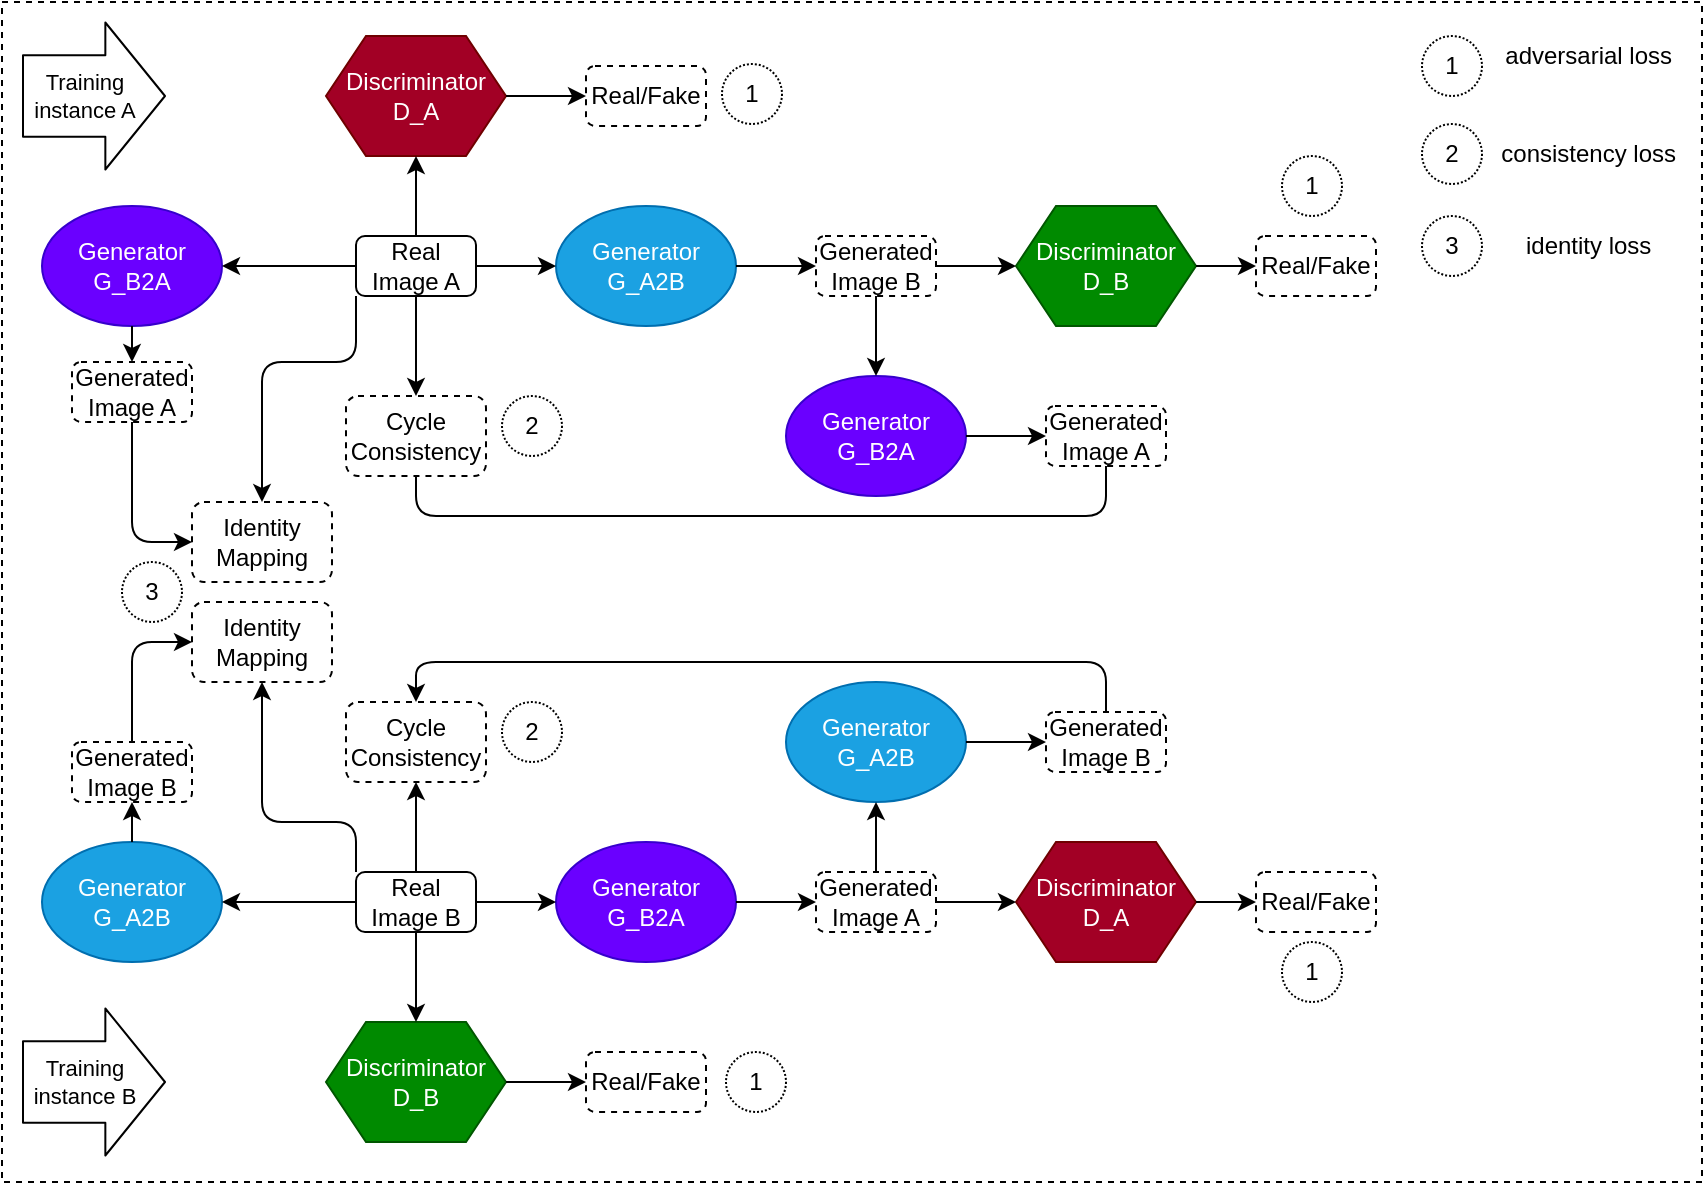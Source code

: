 <mxfile>
    <diagram id="FXy26Qd-a8p3CM-_6o5v" name="Page-1">
        <mxGraphModel dx="1888" dy="761" grid="1" gridSize="10" guides="1" tooltips="1" connect="1" arrows="1" fold="1" page="1" pageScale="1" pageWidth="850" pageHeight="1100" math="0" shadow="0">
            <root>
                <mxCell id="0"/>
                <mxCell id="1" parent="0"/>
                <mxCell id="68" value="" style="rounded=0;whiteSpace=wrap;html=1;dashed=1;" vertex="1" parent="1">
                    <mxGeometry x="-50" y="40" width="850" height="590" as="geometry"/>
                </mxCell>
                <mxCell id="63" value="" style="group" vertex="1" connectable="0" parent="1">
                    <mxGeometry x="112" y="90" width="625" height="520" as="geometry"/>
                </mxCell>
                <mxCell id="2" value="Real Image A" style="rounded=1;whiteSpace=wrap;html=1;" parent="63" vertex="1">
                    <mxGeometry x="15" y="67" width="60" height="30" as="geometry"/>
                </mxCell>
                <mxCell id="3" value="Real Image B" style="rounded=1;whiteSpace=wrap;html=1;" parent="63" vertex="1">
                    <mxGeometry x="15" y="385" width="60" height="30" as="geometry"/>
                </mxCell>
                <mxCell id="4" value="Generator G_A2B" style="ellipse;whiteSpace=wrap;html=1;fillColor=#1ba1e2;strokeColor=#006EAF;fontColor=#ffffff;" vertex="1" parent="63">
                    <mxGeometry x="115" y="52" width="90" height="60" as="geometry"/>
                </mxCell>
                <mxCell id="5" value="" style="endArrow=classic;html=1;exitX=1;exitY=0.5;exitDx=0;exitDy=0;entryX=0;entryY=0.5;entryDx=0;entryDy=0;" edge="1" parent="63" source="2" target="4">
                    <mxGeometry width="50" height="50" relative="1" as="geometry">
                        <mxPoint x="355" y="197" as="sourcePoint"/>
                        <mxPoint x="405" y="147" as="targetPoint"/>
                    </mxGeometry>
                </mxCell>
                <mxCell id="8" value="Discriminator D_B" style="shape=hexagon;perimeter=hexagonPerimeter2;whiteSpace=wrap;html=1;fixedSize=1;fillColor=#008a00;strokeColor=#005700;fontColor=#ffffff;" vertex="1" parent="63">
                    <mxGeometry x="345" y="52" width="90" height="60" as="geometry"/>
                </mxCell>
                <mxCell id="9" value="" style="endArrow=classic;html=1;exitX=1;exitY=0.5;exitDx=0;exitDy=0;entryX=0;entryY=0.5;entryDx=0;entryDy=0;" edge="1" parent="63" source="4" target="10">
                    <mxGeometry width="50" height="50" relative="1" as="geometry">
                        <mxPoint x="85" y="92" as="sourcePoint"/>
                        <mxPoint x="125" y="92" as="targetPoint"/>
                    </mxGeometry>
                </mxCell>
                <mxCell id="10" value="Generated Image B" style="rounded=1;whiteSpace=wrap;html=1;dashed=1;" vertex="1" parent="63">
                    <mxGeometry x="245" y="67" width="60" height="30" as="geometry"/>
                </mxCell>
                <mxCell id="13" value="" style="endArrow=classic;html=1;exitX=1;exitY=0.5;exitDx=0;exitDy=0;entryX=0;entryY=0.5;entryDx=0;entryDy=0;" edge="1" parent="63" source="10" target="8">
                    <mxGeometry width="50" height="50" relative="1" as="geometry">
                        <mxPoint x="215" y="92" as="sourcePoint"/>
                        <mxPoint x="255" y="92" as="targetPoint"/>
                    </mxGeometry>
                </mxCell>
                <mxCell id="14" value="Real/Fake" style="rounded=1;whiteSpace=wrap;html=1;dashed=1;" vertex="1" parent="63">
                    <mxGeometry x="465" y="67" width="60" height="30" as="geometry"/>
                </mxCell>
                <mxCell id="16" value="" style="endArrow=classic;html=1;exitX=1;exitY=0.5;exitDx=0;exitDy=0;entryX=0;entryY=0.5;entryDx=0;entryDy=0;" edge="1" parent="63" source="8" target="14">
                    <mxGeometry width="50" height="50" relative="1" as="geometry">
                        <mxPoint x="315" y="92" as="sourcePoint"/>
                        <mxPoint x="355" y="92" as="targetPoint"/>
                    </mxGeometry>
                </mxCell>
                <mxCell id="17" value="Generator G_B2A" style="ellipse;whiteSpace=wrap;html=1;fillColor=#6a00ff;strokeColor=#3700CC;fontColor=#ffffff;" vertex="1" parent="63">
                    <mxGeometry x="230" y="137" width="90" height="60" as="geometry"/>
                </mxCell>
                <mxCell id="18" value="" style="endArrow=classic;html=1;exitX=0.5;exitY=1;exitDx=0;exitDy=0;entryX=0.5;entryY=0;entryDx=0;entryDy=0;" edge="1" parent="63" source="10" target="17">
                    <mxGeometry width="50" height="50" relative="1" as="geometry">
                        <mxPoint x="315" y="92" as="sourcePoint"/>
                        <mxPoint x="355" y="92" as="targetPoint"/>
                    </mxGeometry>
                </mxCell>
                <mxCell id="20" value="" style="endArrow=classic;html=1;exitX=1;exitY=0.5;exitDx=0;exitDy=0;entryX=0;entryY=0.5;entryDx=0;entryDy=0;" edge="1" parent="63" source="17" target="48">
                    <mxGeometry width="50" height="50" relative="1" as="geometry">
                        <mxPoint x="315" y="92" as="sourcePoint"/>
                        <mxPoint x="355" y="92" as="targetPoint"/>
                    </mxGeometry>
                </mxCell>
                <mxCell id="23" value="Generator G_B2A" style="ellipse;whiteSpace=wrap;html=1;fillColor=#6a00ff;strokeColor=#3700CC;fontColor=#ffffff;" vertex="1" parent="63">
                    <mxGeometry x="115" y="370" width="90" height="60" as="geometry"/>
                </mxCell>
                <mxCell id="37" value="" style="edgeStyle=orthogonalEdgeStyle;rounded=0;orthogonalLoop=1;jettySize=auto;html=1;exitX=1;exitY=0.5;exitDx=0;exitDy=0;entryX=0;entryY=0.5;entryDx=0;entryDy=0;" edge="1" parent="63" source="3" target="23">
                    <mxGeometry relative="1" as="geometry"/>
                </mxCell>
                <mxCell id="25" value="Discriminator D_A" style="shape=hexagon;perimeter=hexagonPerimeter2;whiteSpace=wrap;html=1;fixedSize=1;fillColor=#a20025;strokeColor=#6F0000;fontColor=#ffffff;" vertex="1" parent="63">
                    <mxGeometry x="345" y="370" width="90" height="60" as="geometry"/>
                </mxCell>
                <mxCell id="26" value="" style="endArrow=classic;html=1;exitX=1;exitY=0.5;exitDx=0;exitDy=0;entryX=0;entryY=0.5;entryDx=0;entryDy=0;" edge="1" parent="63" source="23" target="27">
                    <mxGeometry width="50" height="50" relative="1" as="geometry">
                        <mxPoint x="85" y="410" as="sourcePoint"/>
                        <mxPoint x="125" y="410" as="targetPoint"/>
                    </mxGeometry>
                </mxCell>
                <mxCell id="27" value="Generated Image A" style="rounded=1;whiteSpace=wrap;html=1;dashed=1;" vertex="1" parent="63">
                    <mxGeometry x="245" y="385" width="60" height="30" as="geometry"/>
                </mxCell>
                <mxCell id="28" value="" style="endArrow=classic;html=1;exitX=1;exitY=0.5;exitDx=0;exitDy=0;entryX=0;entryY=0.5;entryDx=0;entryDy=0;" edge="1" parent="63" source="27" target="25">
                    <mxGeometry width="50" height="50" relative="1" as="geometry">
                        <mxPoint x="215" y="410" as="sourcePoint"/>
                        <mxPoint x="255" y="410" as="targetPoint"/>
                    </mxGeometry>
                </mxCell>
                <mxCell id="29" value="Real/Fake" style="rounded=1;whiteSpace=wrap;html=1;dashed=1;" vertex="1" parent="63">
                    <mxGeometry x="465" y="385" width="60" height="30" as="geometry"/>
                </mxCell>
                <mxCell id="30" value="" style="endArrow=classic;html=1;exitX=1;exitY=0.5;exitDx=0;exitDy=0;entryX=0;entryY=0.5;entryDx=0;entryDy=0;" edge="1" parent="63" source="25" target="29">
                    <mxGeometry width="50" height="50" relative="1" as="geometry">
                        <mxPoint x="315" y="410" as="sourcePoint"/>
                        <mxPoint x="355" y="410" as="targetPoint"/>
                    </mxGeometry>
                </mxCell>
                <mxCell id="31" value="Generator G_A2B" style="ellipse;whiteSpace=wrap;html=1;fillColor=#1ba1e2;strokeColor=#006EAF;fontColor=#ffffff;" vertex="1" parent="63">
                    <mxGeometry x="230" y="290" width="90" height="60" as="geometry"/>
                </mxCell>
                <mxCell id="32" value="" style="endArrow=classic;html=1;exitX=0.5;exitY=0;exitDx=0;exitDy=0;" edge="1" parent="63" source="27">
                    <mxGeometry width="50" height="50" relative="1" as="geometry">
                        <mxPoint x="275" y="390" as="sourcePoint"/>
                        <mxPoint x="275" y="350" as="targetPoint"/>
                    </mxGeometry>
                </mxCell>
                <mxCell id="34" value="" style="endArrow=classic;html=1;exitX=1;exitY=0.5;exitDx=0;exitDy=0;entryX=0;entryY=0.5;entryDx=0;entryDy=0;" edge="1" parent="63" source="31" target="49">
                    <mxGeometry width="50" height="50" relative="1" as="geometry">
                        <mxPoint x="315" y="245" as="sourcePoint"/>
                        <mxPoint x="355" y="245" as="targetPoint"/>
                    </mxGeometry>
                </mxCell>
                <mxCell id="38" value="Discriminator D_A" style="shape=hexagon;perimeter=hexagonPerimeter2;whiteSpace=wrap;html=1;fixedSize=1;fillColor=#a20025;strokeColor=#6F0000;fontColor=#ffffff;" vertex="1" parent="63">
                    <mxGeometry y="-33" width="90" height="60" as="geometry"/>
                </mxCell>
                <mxCell id="39" value="" style="endArrow=classic;html=1;exitX=0.5;exitY=0;exitDx=0;exitDy=0;entryX=0.5;entryY=1;entryDx=0;entryDy=0;" edge="1" parent="63" source="2" target="38">
                    <mxGeometry width="50" height="50" relative="1" as="geometry">
                        <mxPoint x="45" y="97" as="sourcePoint"/>
                        <mxPoint x="45" y="137" as="targetPoint"/>
                    </mxGeometry>
                </mxCell>
                <mxCell id="42" value="Real/Fake" style="rounded=1;whiteSpace=wrap;html=1;dashed=1;" vertex="1" parent="63">
                    <mxGeometry x="130" y="-18" width="60" height="30" as="geometry"/>
                </mxCell>
                <mxCell id="43" value="" style="endArrow=classic;html=1;exitX=1;exitY=0.5;exitDx=0;exitDy=0;entryX=0;entryY=0.5;entryDx=0;entryDy=0;" edge="1" parent="63" target="42" source="38">
                    <mxGeometry width="50" height="50" relative="1" as="geometry">
                        <mxPoint x="90" y="-3" as="sourcePoint"/>
                        <mxPoint x="10" y="7" as="targetPoint"/>
                    </mxGeometry>
                </mxCell>
                <mxCell id="44" value="Discriminator D_B" style="shape=hexagon;perimeter=hexagonPerimeter2;whiteSpace=wrap;html=1;fixedSize=1;fillColor=#008a00;strokeColor=#005700;fontColor=#ffffff;" vertex="1" parent="63">
                    <mxGeometry y="460" width="90" height="60" as="geometry"/>
                </mxCell>
                <mxCell id="45" value="" style="endArrow=classic;html=1;exitX=0.5;exitY=1;exitDx=0;exitDy=0;entryX=0.5;entryY=0;entryDx=0;entryDy=0;" edge="1" parent="63" target="44" source="3">
                    <mxGeometry width="50" height="50" relative="1" as="geometry">
                        <mxPoint x="60.0" y="560" as="sourcePoint"/>
                        <mxPoint x="490" y="585" as="targetPoint"/>
                    </mxGeometry>
                </mxCell>
                <mxCell id="46" value="Real/Fake" style="rounded=1;whiteSpace=wrap;html=1;dashed=1;" vertex="1" parent="63">
                    <mxGeometry x="130" y="475" width="60" height="30" as="geometry"/>
                </mxCell>
                <mxCell id="47" value="" style="endArrow=classic;html=1;exitX=1;exitY=0.5;exitDx=0;exitDy=0;entryX=0;entryY=0.5;entryDx=0;entryDy=0;" edge="1" parent="63" target="46" source="44">
                    <mxGeometry width="50" height="50" relative="1" as="geometry">
                        <mxPoint x="105.0" y="490" as="sourcePoint"/>
                        <mxPoint x="25" y="500" as="targetPoint"/>
                    </mxGeometry>
                </mxCell>
                <mxCell id="48" value="Generated Image A" style="rounded=1;whiteSpace=wrap;html=1;dashed=1;" vertex="1" parent="63">
                    <mxGeometry x="360" y="152" width="60" height="30" as="geometry"/>
                </mxCell>
                <mxCell id="49" value="Generated Image B" style="rounded=1;whiteSpace=wrap;html=1;dashed=1;" vertex="1" parent="63">
                    <mxGeometry x="360" y="305" width="60" height="30" as="geometry"/>
                </mxCell>
                <mxCell id="54" value="" style="edgeStyle=elbowEdgeStyle;elbow=vertical;endArrow=classic;html=1;exitX=0.5;exitY=1;exitDx=0;exitDy=0;" edge="1" parent="63" source="48">
                    <mxGeometry width="50" height="50" relative="1" as="geometry">
                        <mxPoint x="325" y="137" as="sourcePoint"/>
                        <mxPoint x="45" y="167" as="targetPoint"/>
                        <Array as="points">
                            <mxPoint x="215" y="207"/>
                        </Array>
                    </mxGeometry>
                </mxCell>
                <mxCell id="56" value="Cycle Consistency" style="rounded=1;whiteSpace=wrap;html=1;dashed=1;" vertex="1" parent="63">
                    <mxGeometry x="10" y="147" width="70" height="40" as="geometry"/>
                </mxCell>
                <mxCell id="57" value="" style="endArrow=classic;html=1;exitX=0.5;exitY=1;exitDx=0;exitDy=0;entryX=0.5;entryY=0;entryDx=0;entryDy=0;" edge="1" parent="63" source="2" target="56">
                    <mxGeometry width="50" height="50" relative="1" as="geometry">
                        <mxPoint x="55.0" y="77" as="sourcePoint"/>
                        <mxPoint x="55.0" y="37" as="targetPoint"/>
                    </mxGeometry>
                </mxCell>
                <mxCell id="58" value="" style="edgeStyle=elbowEdgeStyle;elbow=vertical;endArrow=classic;html=1;exitX=0.5;exitY=0;exitDx=0;exitDy=0;entryX=0.5;entryY=0;entryDx=0;entryDy=0;" edge="1" parent="63" source="49" target="59">
                    <mxGeometry width="50" height="50" relative="1" as="geometry">
                        <mxPoint x="390" y="300" as="sourcePoint"/>
                        <mxPoint x="45" y="345" as="targetPoint"/>
                        <Array as="points">
                            <mxPoint x="225" y="280"/>
                            <mxPoint x="55" y="270"/>
                            <mxPoint x="215" y="270"/>
                        </Array>
                    </mxGeometry>
                </mxCell>
                <mxCell id="59" value="Cycle Consistency" style="rounded=1;whiteSpace=wrap;html=1;dashed=1;" vertex="1" parent="63">
                    <mxGeometry x="10" y="300" width="70" height="40" as="geometry"/>
                </mxCell>
                <mxCell id="60" value="" style="endArrow=classic;html=1;exitX=0.5;exitY=0;exitDx=0;exitDy=0;" edge="1" parent="63" source="3">
                    <mxGeometry width="50" height="50" relative="1" as="geometry">
                        <mxPoint x="45" y="275" as="sourcePoint"/>
                        <mxPoint x="45" y="340" as="targetPoint"/>
                    </mxGeometry>
                </mxCell>
                <mxCell id="76" value="1" style="ellipse;whiteSpace=wrap;html=1;aspect=fixed;dashed=1;dashPattern=1 1;" vertex="1" parent="63">
                    <mxGeometry x="200" y="475" width="30" height="30" as="geometry"/>
                </mxCell>
                <mxCell id="69" value="1" style="ellipse;whiteSpace=wrap;html=1;aspect=fixed;dashed=1;dashPattern=1 1;" vertex="1" parent="1">
                    <mxGeometry x="590" y="117" width="30" height="30" as="geometry"/>
                </mxCell>
                <mxCell id="72" value="adversarial loss&amp;nbsp;" style="text;html=1;strokeColor=none;fillColor=none;align=center;verticalAlign=middle;whiteSpace=wrap;rounded=0;dashed=1;dashPattern=1 1;" vertex="1" parent="1">
                    <mxGeometry x="700" y="57" width="90" height="20" as="geometry"/>
                </mxCell>
                <mxCell id="75" value="1" style="ellipse;whiteSpace=wrap;html=1;aspect=fixed;dashed=1;dashPattern=1 1;" vertex="1" parent="1">
                    <mxGeometry x="590" y="510" width="30" height="30" as="geometry"/>
                </mxCell>
                <mxCell id="128" value="1" style="ellipse;whiteSpace=wrap;html=1;aspect=fixed;dashed=1;dashPattern=1 1;" vertex="1" parent="1">
                    <mxGeometry x="310" y="71" width="30" height="30" as="geometry"/>
                </mxCell>
                <mxCell id="129" value="2" style="ellipse;whiteSpace=wrap;html=1;aspect=fixed;dashed=1;dashPattern=1 1;" vertex="1" parent="1">
                    <mxGeometry x="200" y="390" width="30" height="30" as="geometry"/>
                </mxCell>
                <mxCell id="131" value="2" style="ellipse;whiteSpace=wrap;html=1;aspect=fixed;dashed=1;dashPattern=1 1;" vertex="1" parent="1">
                    <mxGeometry x="200" y="237" width="30" height="30" as="geometry"/>
                </mxCell>
                <mxCell id="134" value="" style="shape=flexArrow;endArrow=classic;html=1;endWidth=31.667;endSize=9.608;width=40.833;" edge="1" parent="1">
                    <mxGeometry width="50" height="50" relative="1" as="geometry">
                        <mxPoint x="-40" y="87" as="sourcePoint"/>
                        <mxPoint x="32" y="87" as="targetPoint"/>
                    </mxGeometry>
                </mxCell>
                <mxCell id="136" value="Training &lt;br&gt;instance A" style="edgeLabel;html=1;align=center;verticalAlign=middle;resizable=0;points=[];" vertex="1" connectable="0" parent="134">
                    <mxGeometry x="-0.47" y="-3" relative="1" as="geometry">
                        <mxPoint x="12" y="-3" as="offset"/>
                    </mxGeometry>
                </mxCell>
                <mxCell id="137" value="" style="shape=flexArrow;endArrow=classic;html=1;endWidth=31.667;endSize=9.608;width=40.833;" edge="1" parent="1">
                    <mxGeometry width="50" height="50" relative="1" as="geometry">
                        <mxPoint x="-40" y="580" as="sourcePoint"/>
                        <mxPoint x="32" y="580" as="targetPoint"/>
                    </mxGeometry>
                </mxCell>
                <mxCell id="138" value="Training &lt;br&gt;instance B" style="edgeLabel;html=1;align=center;verticalAlign=middle;resizable=0;points=[];" vertex="1" connectable="0" parent="137">
                    <mxGeometry x="-0.47" y="-3" relative="1" as="geometry">
                        <mxPoint x="12" y="-3" as="offset"/>
                    </mxGeometry>
                </mxCell>
                <mxCell id="139" value="1" style="ellipse;whiteSpace=wrap;html=1;aspect=fixed;dashed=1;dashPattern=1 1;" vertex="1" parent="1">
                    <mxGeometry x="660" y="57" width="30" height="30" as="geometry"/>
                </mxCell>
                <mxCell id="140" value="2" style="ellipse;whiteSpace=wrap;html=1;aspect=fixed;dashed=1;dashPattern=1 1;" vertex="1" parent="1">
                    <mxGeometry x="660" y="101" width="30" height="30" as="geometry"/>
                </mxCell>
                <mxCell id="141" value="consistency loss&amp;nbsp;" style="text;html=1;strokeColor=none;fillColor=none;align=center;verticalAlign=middle;whiteSpace=wrap;rounded=0;dashed=1;dashPattern=1 1;" vertex="1" parent="1">
                    <mxGeometry x="695" y="106" width="100" height="20" as="geometry"/>
                </mxCell>
                <mxCell id="142" value="3" style="ellipse;whiteSpace=wrap;html=1;aspect=fixed;dashed=1;dashPattern=1 1;" vertex="1" parent="1">
                    <mxGeometry x="660" y="147" width="30" height="30" as="geometry"/>
                </mxCell>
                <mxCell id="143" value="identity loss&amp;nbsp;" style="text;html=1;strokeColor=none;fillColor=none;align=center;verticalAlign=middle;whiteSpace=wrap;rounded=0;dashed=1;dashPattern=1 1;" vertex="1" parent="1">
                    <mxGeometry x="695" y="152" width="100" height="20" as="geometry"/>
                </mxCell>
                <mxCell id="146" value="Generator G_B2A" style="ellipse;whiteSpace=wrap;html=1;fillColor=#6a00ff;strokeColor=#3700CC;fontColor=#ffffff;" vertex="1" parent="1">
                    <mxGeometry x="-30" y="142" width="90" height="60" as="geometry"/>
                </mxCell>
                <mxCell id="147" value="Generator G_A2B" style="ellipse;whiteSpace=wrap;html=1;fillColor=#1ba1e2;strokeColor=#006EAF;fontColor=#ffffff;" vertex="1" parent="1">
                    <mxGeometry x="-30" y="460" width="90" height="60" as="geometry"/>
                </mxCell>
                <mxCell id="148" value="" style="endArrow=classic;html=1;exitX=0;exitY=0.5;exitDx=0;exitDy=0;entryX=1;entryY=0.5;entryDx=0;entryDy=0;" edge="1" parent="1" source="2" target="146">
                    <mxGeometry width="50" height="50" relative="1" as="geometry">
                        <mxPoint x="212" y="97" as="sourcePoint"/>
                        <mxPoint x="252" y="97" as="targetPoint"/>
                    </mxGeometry>
                </mxCell>
                <mxCell id="149" value="" style="endArrow=classic;html=1;exitX=0;exitY=0.5;exitDx=0;exitDy=0;" edge="1" parent="1" source="3" target="147">
                    <mxGeometry width="50" height="50" relative="1" as="geometry">
                        <mxPoint x="48.5" y="330" as="sourcePoint"/>
                        <mxPoint x="-18.5" y="330" as="targetPoint"/>
                    </mxGeometry>
                </mxCell>
                <mxCell id="150" value="" style="endArrow=classic;html=1;exitX=0.5;exitY=0;exitDx=0;exitDy=0;" edge="1" parent="1" source="147" target="151">
                    <mxGeometry width="50" height="50" relative="1" as="geometry">
                        <mxPoint x="137" y="500" as="sourcePoint"/>
                        <mxPoint x="70" y="500" as="targetPoint"/>
                    </mxGeometry>
                </mxCell>
                <mxCell id="151" value="Generated Image B" style="rounded=1;whiteSpace=wrap;html=1;dashed=1;" vertex="1" parent="1">
                    <mxGeometry x="-15" y="410" width="60" height="30" as="geometry"/>
                </mxCell>
                <mxCell id="152" value="Generated Image A" style="rounded=1;whiteSpace=wrap;html=1;dashed=1;" vertex="1" parent="1">
                    <mxGeometry x="-15" y="220" width="60" height="30" as="geometry"/>
                </mxCell>
                <mxCell id="153" value="" style="endArrow=classic;html=1;exitX=0.5;exitY=1;exitDx=0;exitDy=0;entryX=0.5;entryY=0;entryDx=0;entryDy=0;" edge="1" parent="1" source="146" target="152">
                    <mxGeometry width="50" height="50" relative="1" as="geometry">
                        <mxPoint x="147" y="477" as="sourcePoint"/>
                        <mxPoint x="80" y="477" as="targetPoint"/>
                    </mxGeometry>
                </mxCell>
                <mxCell id="154" value="Identity Mapping" style="rounded=1;whiteSpace=wrap;html=1;dashed=1;" vertex="1" parent="1">
                    <mxGeometry x="45" y="340" width="70" height="40" as="geometry"/>
                </mxCell>
                <mxCell id="155" value="Identity Mapping" style="rounded=1;whiteSpace=wrap;html=1;dashed=1;" vertex="1" parent="1">
                    <mxGeometry x="45" y="290" width="70" height="40" as="geometry"/>
                </mxCell>
                <mxCell id="156" value="" style="edgeStyle=elbowEdgeStyle;elbow=vertical;endArrow=classic;html=1;exitX=0.5;exitY=0;exitDx=0;exitDy=0;entryX=0;entryY=0.5;entryDx=0;entryDy=0;" edge="1" parent="1" source="151" target="154">
                    <mxGeometry width="50" height="50" relative="1" as="geometry">
                        <mxPoint x="512" y="405" as="sourcePoint"/>
                        <mxPoint x="167.0" y="400" as="targetPoint"/>
                        <Array as="points">
                            <mxPoint x="30" y="360"/>
                            <mxPoint x="177" y="370"/>
                            <mxPoint x="337" y="370"/>
                        </Array>
                    </mxGeometry>
                </mxCell>
                <mxCell id="157" value="" style="edgeStyle=elbowEdgeStyle;elbow=vertical;endArrow=classic;html=1;exitX=0.5;exitY=1;exitDx=0;exitDy=0;entryX=0;entryY=0.5;entryDx=0;entryDy=0;" edge="1" parent="1" source="152" target="155">
                    <mxGeometry width="50" height="50" relative="1" as="geometry">
                        <mxPoint x="25" y="420" as="sourcePoint"/>
                        <mxPoint x="55" y="370" as="targetPoint"/>
                        <Array as="points">
                            <mxPoint x="20" y="310"/>
                            <mxPoint x="187" y="380"/>
                            <mxPoint x="347" y="380"/>
                        </Array>
                    </mxGeometry>
                </mxCell>
                <mxCell id="158" value="3" style="ellipse;whiteSpace=wrap;html=1;aspect=fixed;dashed=1;dashPattern=1 1;" vertex="1" parent="1">
                    <mxGeometry x="10" y="320" width="30" height="30" as="geometry"/>
                </mxCell>
                <mxCell id="159" value="" style="edgeStyle=elbowEdgeStyle;elbow=vertical;endArrow=none;html=1;entryX=0;entryY=0;entryDx=0;entryDy=0;exitX=0.5;exitY=1;exitDx=0;exitDy=0;startArrow=classic;startFill=1;endFill=0;" edge="1" parent="1" source="154" target="3">
                    <mxGeometry width="50" height="50" relative="1" as="geometry">
                        <mxPoint x="25" y="420" as="sourcePoint"/>
                        <mxPoint x="55" y="370" as="targetPoint"/>
                        <Array as="points">
                            <mxPoint x="100" y="450"/>
                            <mxPoint x="187" y="380"/>
                            <mxPoint x="347" y="380"/>
                        </Array>
                    </mxGeometry>
                </mxCell>
                <mxCell id="160" value="" style="edgeStyle=elbowEdgeStyle;elbow=vertical;endArrow=none;html=1;entryX=0;entryY=1;entryDx=0;entryDy=0;exitX=0.5;exitY=0;exitDx=0;exitDy=0;startArrow=classic;startFill=1;endFill=0;" edge="1" parent="1" source="155" target="2">
                    <mxGeometry width="50" height="50" relative="1" as="geometry">
                        <mxPoint x="90" y="390" as="sourcePoint"/>
                        <mxPoint x="137.0" y="485" as="targetPoint"/>
                        <Array as="points">
                            <mxPoint x="100" y="220"/>
                            <mxPoint x="197" y="390"/>
                            <mxPoint x="357" y="390"/>
                        </Array>
                    </mxGeometry>
                </mxCell>
            </root>
        </mxGraphModel>
    </diagram>
</mxfile>